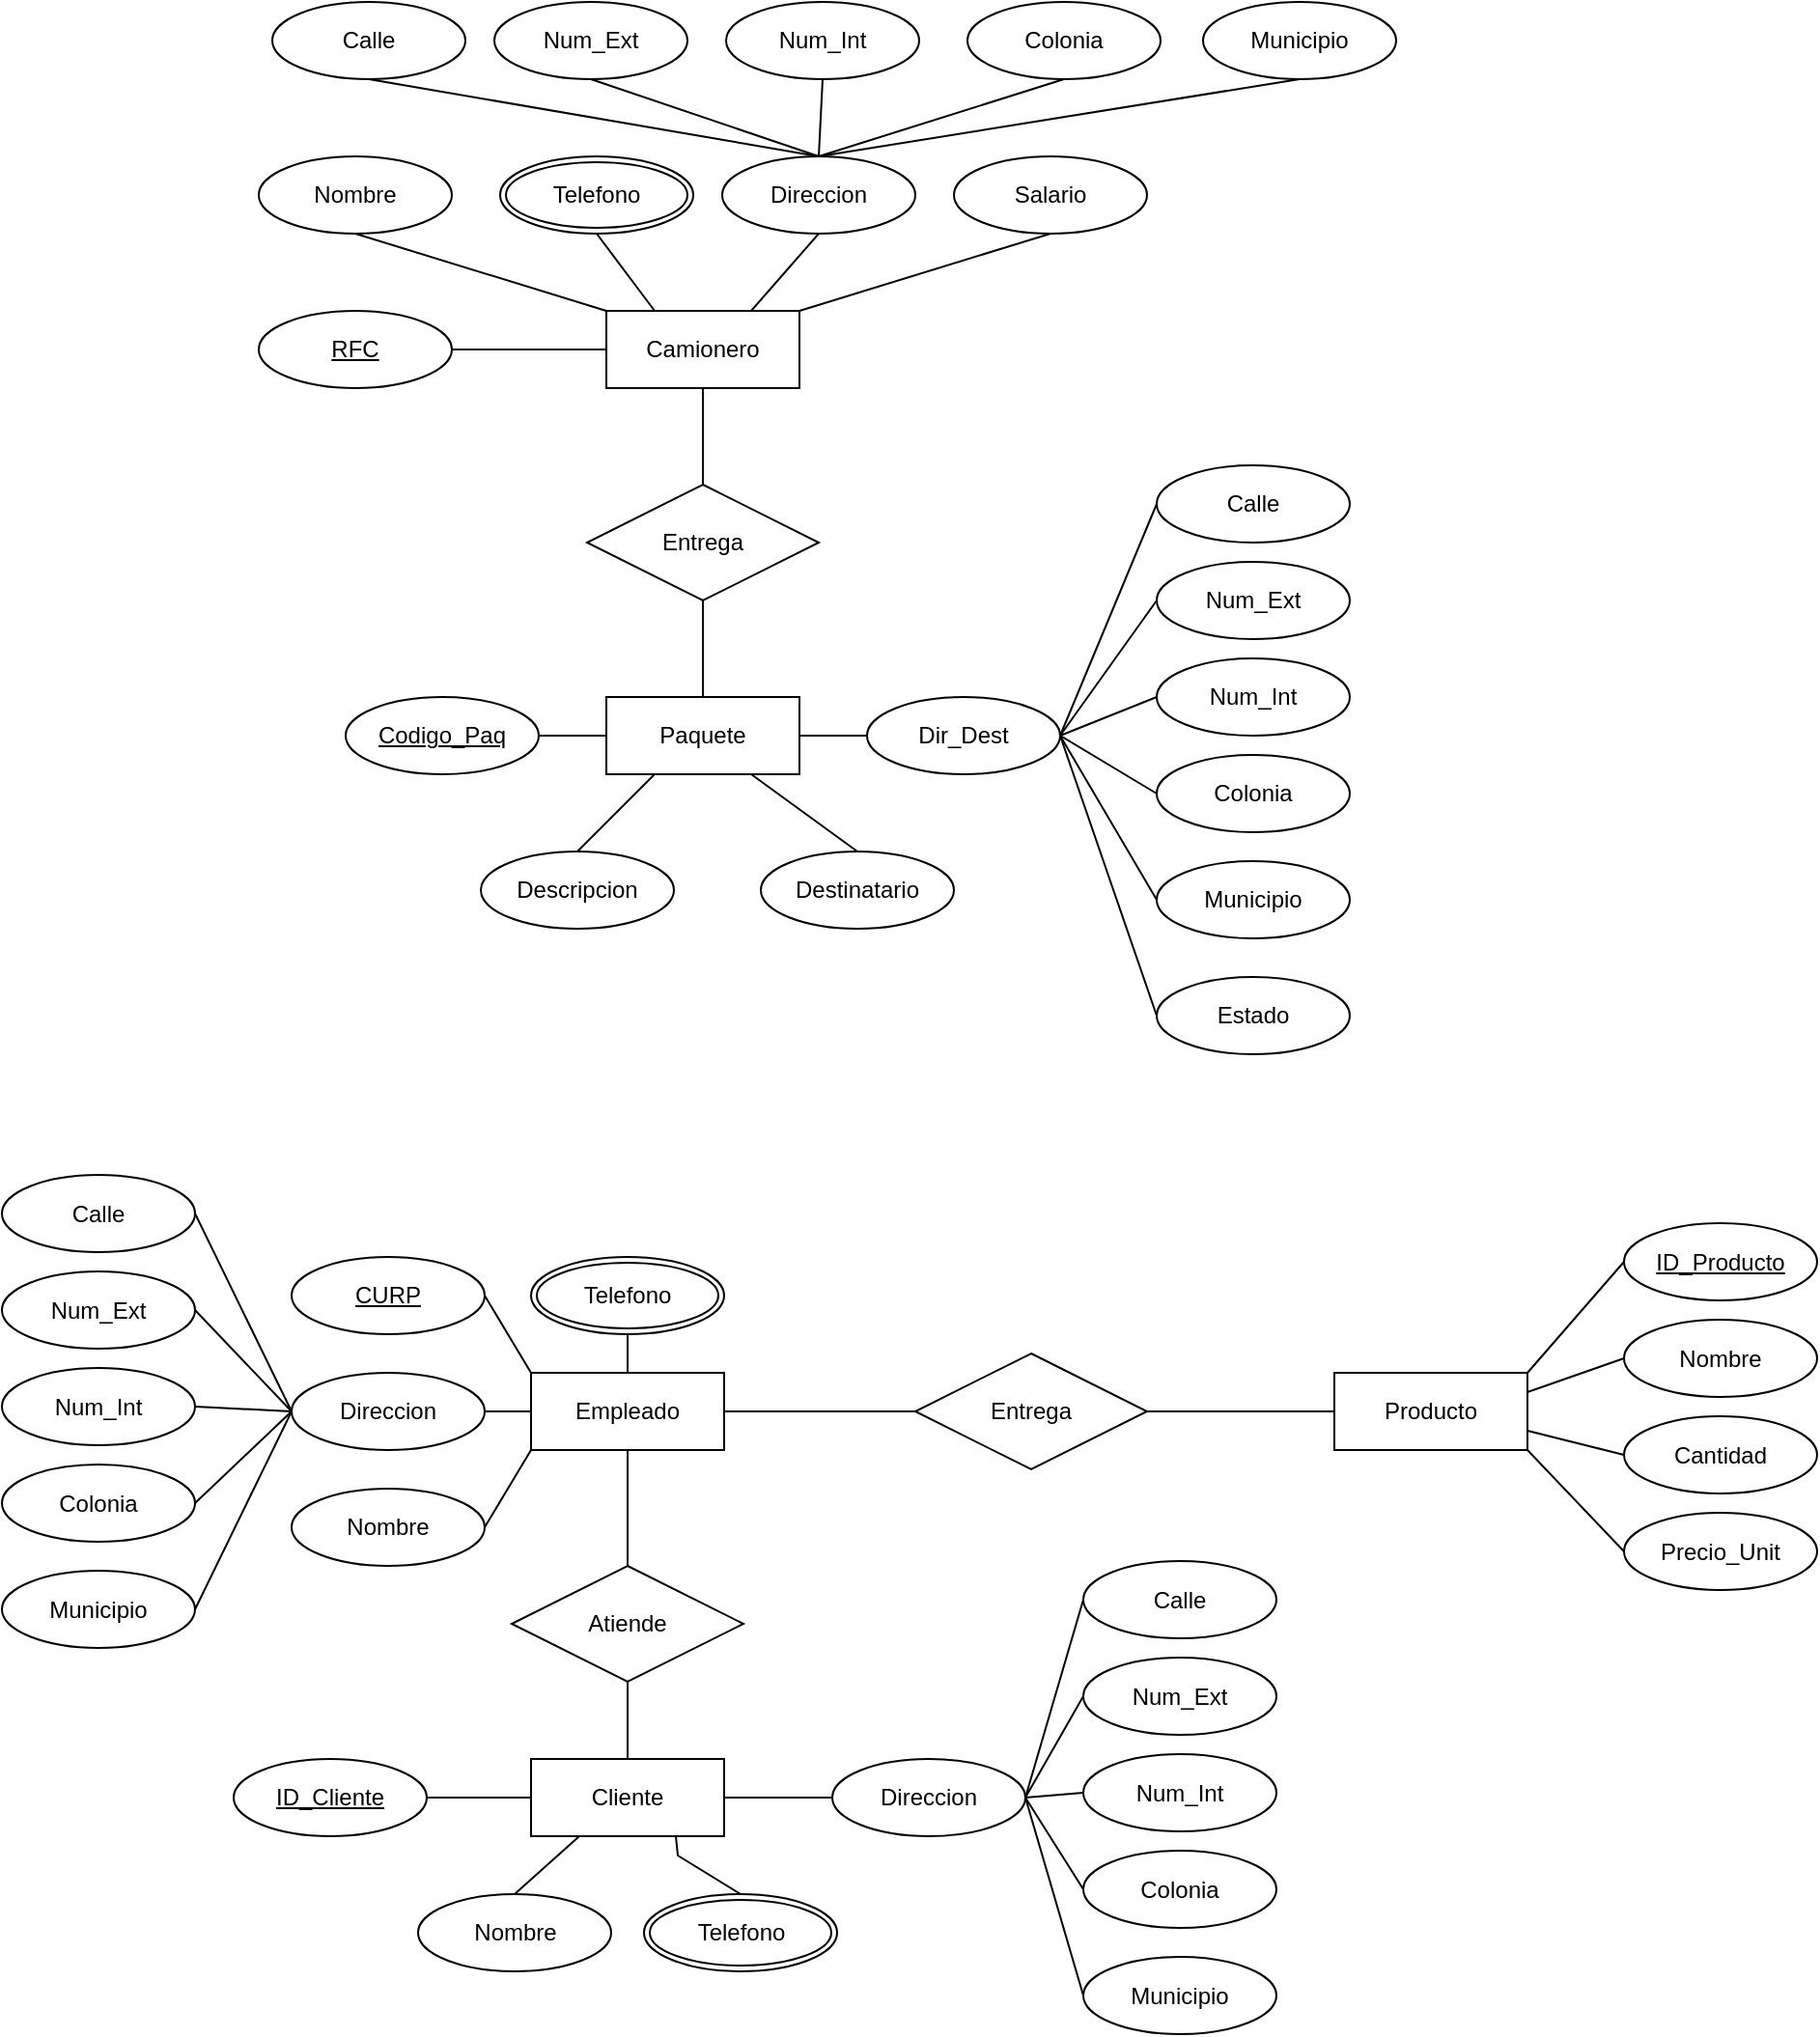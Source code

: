 <mxfile version="24.4.4" type="github">
  <diagram name="Page-1" id="F2wObzFkL9Ld8bVrgQpd">
    <mxGraphModel dx="1434" dy="789" grid="1" gridSize="10" guides="1" tooltips="1" connect="1" arrows="1" fold="1" page="1" pageScale="1" pageWidth="850" pageHeight="1100" math="0" shadow="0">
      <root>
        <mxCell id="0" />
        <mxCell id="1" parent="0" />
        <mxCell id="Nc63QevifEA5sTJZHli5-1" value="Paquete" style="whiteSpace=wrap;html=1;align=center;" vertex="1" parent="1">
          <mxGeometry x="323" y="370" width="100" height="40" as="geometry" />
        </mxCell>
        <mxCell id="Nc63QevifEA5sTJZHli5-2" value="Camionero" style="whiteSpace=wrap;html=1;align=center;" vertex="1" parent="1">
          <mxGeometry x="323" y="170" width="100" height="40" as="geometry" />
        </mxCell>
        <mxCell id="Nc63QevifEA5sTJZHli5-3" value="Entrega" style="shape=rhombus;perimeter=rhombusPerimeter;whiteSpace=wrap;html=1;align=center;" vertex="1" parent="1">
          <mxGeometry x="313" y="260" width="120" height="60" as="geometry" />
        </mxCell>
        <mxCell id="Nc63QevifEA5sTJZHli5-4" value="" style="endArrow=none;html=1;rounded=0;exitX=0.5;exitY=0;exitDx=0;exitDy=0;entryX=0.5;entryY=1;entryDx=0;entryDy=0;" edge="1" parent="1" source="Nc63QevifEA5sTJZHli5-1" target="Nc63QevifEA5sTJZHli5-3">
          <mxGeometry relative="1" as="geometry">
            <mxPoint x="288" y="300" as="sourcePoint" />
            <mxPoint x="448" y="300" as="targetPoint" />
          </mxGeometry>
        </mxCell>
        <mxCell id="Nc63QevifEA5sTJZHli5-5" value="" style="endArrow=none;html=1;rounded=0;exitX=0.5;exitY=1;exitDx=0;exitDy=0;entryX=0.5;entryY=0;entryDx=0;entryDy=0;" edge="1" parent="1" source="Nc63QevifEA5sTJZHli5-2" target="Nc63QevifEA5sTJZHli5-3">
          <mxGeometry relative="1" as="geometry">
            <mxPoint x="288" y="300" as="sourcePoint" />
            <mxPoint x="448" y="300" as="targetPoint" />
          </mxGeometry>
        </mxCell>
        <mxCell id="Nc63QevifEA5sTJZHli5-6" value="Municipio" style="ellipse;whiteSpace=wrap;html=1;align=center;" vertex="1" parent="1">
          <mxGeometry x="632" y="10" width="100" height="40" as="geometry" />
        </mxCell>
        <mxCell id="Nc63QevifEA5sTJZHli5-8" value="Salario" style="ellipse;whiteSpace=wrap;html=1;align=center;" vertex="1" parent="1">
          <mxGeometry x="503" y="90" width="100" height="40" as="geometry" />
        </mxCell>
        <mxCell id="Nc63QevifEA5sTJZHli5-9" value="Direccion" style="ellipse;whiteSpace=wrap;html=1;align=center;" vertex="1" parent="1">
          <mxGeometry x="383" y="90" width="100" height="40" as="geometry" />
        </mxCell>
        <mxCell id="Nc63QevifEA5sTJZHli5-11" value="Nombre" style="ellipse;whiteSpace=wrap;html=1;align=center;" vertex="1" parent="1">
          <mxGeometry x="143" y="90" width="100" height="40" as="geometry" />
        </mxCell>
        <mxCell id="Nc63QevifEA5sTJZHli5-12" value="RFC" style="ellipse;whiteSpace=wrap;html=1;align=center;fontStyle=4;" vertex="1" parent="1">
          <mxGeometry x="143" y="170" width="100" height="40" as="geometry" />
        </mxCell>
        <mxCell id="Nc63QevifEA5sTJZHli5-13" value="Telefono" style="ellipse;shape=doubleEllipse;margin=3;whiteSpace=wrap;html=1;align=center;" vertex="1" parent="1">
          <mxGeometry x="268" y="90" width="100" height="40" as="geometry" />
        </mxCell>
        <mxCell id="Nc63QevifEA5sTJZHli5-15" value="" style="endArrow=none;html=1;rounded=0;exitX=0.5;exitY=1;exitDx=0;exitDy=0;entryX=1;entryY=0;entryDx=0;entryDy=0;" edge="1" parent="1" source="Nc63QevifEA5sTJZHli5-8" target="Nc63QevifEA5sTJZHli5-2">
          <mxGeometry relative="1" as="geometry">
            <mxPoint x="288" y="300" as="sourcePoint" />
            <mxPoint x="448" y="300" as="targetPoint" />
          </mxGeometry>
        </mxCell>
        <mxCell id="Nc63QevifEA5sTJZHli5-16" value="" style="endArrow=none;html=1;rounded=0;exitX=0.75;exitY=0;exitDx=0;exitDy=0;entryX=0.5;entryY=1;entryDx=0;entryDy=0;" edge="1" parent="1" source="Nc63QevifEA5sTJZHli5-2" target="Nc63QevifEA5sTJZHli5-9">
          <mxGeometry relative="1" as="geometry">
            <mxPoint x="288" y="300" as="sourcePoint" />
            <mxPoint x="448" y="300" as="targetPoint" />
          </mxGeometry>
        </mxCell>
        <mxCell id="Nc63QevifEA5sTJZHli5-17" value="" style="endArrow=none;html=1;rounded=0;exitX=0.5;exitY=1;exitDx=0;exitDy=0;entryX=0.25;entryY=0;entryDx=0;entryDy=0;" edge="1" parent="1" source="Nc63QevifEA5sTJZHli5-13" target="Nc63QevifEA5sTJZHli5-2">
          <mxGeometry relative="1" as="geometry">
            <mxPoint x="288" y="300" as="sourcePoint" />
            <mxPoint x="448" y="300" as="targetPoint" />
          </mxGeometry>
        </mxCell>
        <mxCell id="Nc63QevifEA5sTJZHli5-18" value="" style="endArrow=none;html=1;rounded=0;exitX=0.5;exitY=1;exitDx=0;exitDy=0;entryX=0;entryY=0;entryDx=0;entryDy=0;" edge="1" parent="1" source="Nc63QevifEA5sTJZHli5-11" target="Nc63QevifEA5sTJZHli5-2">
          <mxGeometry relative="1" as="geometry">
            <mxPoint x="288" y="300" as="sourcePoint" />
            <mxPoint x="448" y="300" as="targetPoint" />
          </mxGeometry>
        </mxCell>
        <mxCell id="Nc63QevifEA5sTJZHli5-19" value="" style="endArrow=none;html=1;rounded=0;exitX=1;exitY=0.5;exitDx=0;exitDy=0;entryX=0;entryY=0.5;entryDx=0;entryDy=0;" edge="1" parent="1" source="Nc63QevifEA5sTJZHli5-12" target="Nc63QevifEA5sTJZHli5-2">
          <mxGeometry relative="1" as="geometry">
            <mxPoint x="288" y="300" as="sourcePoint" />
            <mxPoint x="448" y="300" as="targetPoint" />
          </mxGeometry>
        </mxCell>
        <mxCell id="Nc63QevifEA5sTJZHli5-20" value="Codigo_Paq" style="ellipse;whiteSpace=wrap;html=1;align=center;fontStyle=4;" vertex="1" parent="1">
          <mxGeometry x="188" y="370" width="100" height="40" as="geometry" />
        </mxCell>
        <mxCell id="Nc63QevifEA5sTJZHli5-21" value="Dir_Dest" style="ellipse;whiteSpace=wrap;html=1;align=center;" vertex="1" parent="1">
          <mxGeometry x="458" y="370" width="100" height="40" as="geometry" />
        </mxCell>
        <mxCell id="Nc63QevifEA5sTJZHli5-22" value="Descripcion" style="ellipse;whiteSpace=wrap;html=1;align=center;" vertex="1" parent="1">
          <mxGeometry x="258" y="450" width="100" height="40" as="geometry" />
        </mxCell>
        <mxCell id="Nc63QevifEA5sTJZHli5-23" value="Destinatario" style="ellipse;whiteSpace=wrap;html=1;align=center;" vertex="1" parent="1">
          <mxGeometry x="403" y="450" width="100" height="40" as="geometry" />
        </mxCell>
        <mxCell id="Nc63QevifEA5sTJZHli5-24" value="" style="endArrow=none;html=1;rounded=0;exitX=0.75;exitY=1;exitDx=0;exitDy=0;entryX=0.5;entryY=0;entryDx=0;entryDy=0;" edge="1" parent="1" source="Nc63QevifEA5sTJZHli5-1" target="Nc63QevifEA5sTJZHli5-23">
          <mxGeometry relative="1" as="geometry">
            <mxPoint x="288" y="300" as="sourcePoint" />
            <mxPoint x="448" y="300" as="targetPoint" />
          </mxGeometry>
        </mxCell>
        <mxCell id="Nc63QevifEA5sTJZHli5-25" value="" style="endArrow=none;html=1;rounded=0;exitX=0.5;exitY=0;exitDx=0;exitDy=0;entryX=0.25;entryY=1;entryDx=0;entryDy=0;" edge="1" parent="1" source="Nc63QevifEA5sTJZHli5-22" target="Nc63QevifEA5sTJZHli5-1">
          <mxGeometry relative="1" as="geometry">
            <mxPoint x="288" y="300" as="sourcePoint" />
            <mxPoint x="448" y="300" as="targetPoint" />
          </mxGeometry>
        </mxCell>
        <mxCell id="Nc63QevifEA5sTJZHli5-26" value="" style="endArrow=none;html=1;rounded=0;exitX=1;exitY=0.5;exitDx=0;exitDy=0;entryX=0;entryY=0.5;entryDx=0;entryDy=0;" edge="1" parent="1" source="Nc63QevifEA5sTJZHli5-1" target="Nc63QevifEA5sTJZHli5-21">
          <mxGeometry relative="1" as="geometry">
            <mxPoint x="288" y="300" as="sourcePoint" />
            <mxPoint x="448" y="300" as="targetPoint" />
          </mxGeometry>
        </mxCell>
        <mxCell id="Nc63QevifEA5sTJZHli5-27" value="" style="endArrow=none;html=1;rounded=0;exitX=1;exitY=0.5;exitDx=0;exitDy=0;entryX=0;entryY=0.5;entryDx=0;entryDy=0;" edge="1" parent="1" source="Nc63QevifEA5sTJZHli5-20" target="Nc63QevifEA5sTJZHli5-1">
          <mxGeometry relative="1" as="geometry">
            <mxPoint x="288" y="300" as="sourcePoint" />
            <mxPoint x="448" y="300" as="targetPoint" />
          </mxGeometry>
        </mxCell>
        <mxCell id="Nc63QevifEA5sTJZHli5-28" value="Colonia" style="ellipse;whiteSpace=wrap;html=1;align=center;" vertex="1" parent="1">
          <mxGeometry x="510" y="10" width="100" height="40" as="geometry" />
        </mxCell>
        <mxCell id="Nc63QevifEA5sTJZHli5-29" value="Num_Int" style="ellipse;whiteSpace=wrap;html=1;align=center;" vertex="1" parent="1">
          <mxGeometry x="385" y="10" width="100" height="40" as="geometry" />
        </mxCell>
        <mxCell id="Nc63QevifEA5sTJZHli5-30" value="Num_Ext" style="ellipse;whiteSpace=wrap;html=1;align=center;" vertex="1" parent="1">
          <mxGeometry x="265" y="10" width="100" height="40" as="geometry" />
        </mxCell>
        <mxCell id="Nc63QevifEA5sTJZHli5-31" value="Calle" style="ellipse;whiteSpace=wrap;html=1;align=center;" vertex="1" parent="1">
          <mxGeometry x="150" y="10" width="100" height="40" as="geometry" />
        </mxCell>
        <mxCell id="Nc63QevifEA5sTJZHli5-32" value="" style="endArrow=none;html=1;rounded=0;exitX=0.5;exitY=1;exitDx=0;exitDy=0;entryX=0.5;entryY=0;entryDx=0;entryDy=0;" edge="1" parent="1" source="Nc63QevifEA5sTJZHli5-31" target="Nc63QevifEA5sTJZHli5-9">
          <mxGeometry relative="1" as="geometry">
            <mxPoint x="288" y="300" as="sourcePoint" />
            <mxPoint x="448" y="300" as="targetPoint" />
          </mxGeometry>
        </mxCell>
        <mxCell id="Nc63QevifEA5sTJZHli5-33" value="" style="endArrow=none;html=1;rounded=0;exitX=0.5;exitY=1;exitDx=0;exitDy=0;entryX=0.5;entryY=0;entryDx=0;entryDy=0;" edge="1" parent="1" source="Nc63QevifEA5sTJZHli5-28" target="Nc63QevifEA5sTJZHli5-9">
          <mxGeometry relative="1" as="geometry">
            <mxPoint x="288" y="300" as="sourcePoint" />
            <mxPoint x="448" y="300" as="targetPoint" />
          </mxGeometry>
        </mxCell>
        <mxCell id="Nc63QevifEA5sTJZHli5-34" value="" style="endArrow=none;html=1;rounded=0;exitX=0.5;exitY=1;exitDx=0;exitDy=0;entryX=0.5;entryY=0;entryDx=0;entryDy=0;" edge="1" parent="1" source="Nc63QevifEA5sTJZHli5-29" target="Nc63QevifEA5sTJZHli5-9">
          <mxGeometry relative="1" as="geometry">
            <mxPoint x="288" y="300" as="sourcePoint" />
            <mxPoint x="448" y="300" as="targetPoint" />
          </mxGeometry>
        </mxCell>
        <mxCell id="Nc63QevifEA5sTJZHli5-35" value="" style="endArrow=none;html=1;rounded=0;exitX=0.5;exitY=1;exitDx=0;exitDy=0;entryX=0.5;entryY=0;entryDx=0;entryDy=0;" edge="1" parent="1" source="Nc63QevifEA5sTJZHli5-30" target="Nc63QevifEA5sTJZHli5-9">
          <mxGeometry relative="1" as="geometry">
            <mxPoint x="288" y="300" as="sourcePoint" />
            <mxPoint x="448" y="300" as="targetPoint" />
          </mxGeometry>
        </mxCell>
        <mxCell id="Nc63QevifEA5sTJZHli5-36" value="Colonia" style="ellipse;whiteSpace=wrap;html=1;align=center;" vertex="1" parent="1">
          <mxGeometry x="608" y="400" width="100" height="40" as="geometry" />
        </mxCell>
        <mxCell id="Nc63QevifEA5sTJZHli5-37" value="Num_Int" style="ellipse;whiteSpace=wrap;html=1;align=center;" vertex="1" parent="1">
          <mxGeometry x="608" y="350" width="100" height="40" as="geometry" />
        </mxCell>
        <mxCell id="Nc63QevifEA5sTJZHli5-38" value="Num_Ext" style="ellipse;whiteSpace=wrap;html=1;align=center;" vertex="1" parent="1">
          <mxGeometry x="608" y="300" width="100" height="40" as="geometry" />
        </mxCell>
        <mxCell id="Nc63QevifEA5sTJZHli5-39" value="Calle" style="ellipse;whiteSpace=wrap;html=1;align=center;" vertex="1" parent="1">
          <mxGeometry x="608" y="250" width="100" height="40" as="geometry" />
        </mxCell>
        <mxCell id="Nc63QevifEA5sTJZHli5-40" value="" style="endArrow=none;html=1;rounded=0;entryX=0;entryY=0.5;entryDx=0;entryDy=0;exitX=1;exitY=0.5;exitDx=0;exitDy=0;" edge="1" parent="1" source="Nc63QevifEA5sTJZHli5-21" target="Nc63QevifEA5sTJZHli5-37">
          <mxGeometry relative="1" as="geometry">
            <mxPoint x="238" y="330" as="sourcePoint" />
            <mxPoint x="398" y="330" as="targetPoint" />
          </mxGeometry>
        </mxCell>
        <mxCell id="Nc63QevifEA5sTJZHli5-41" value="" style="endArrow=none;html=1;rounded=0;entryX=0;entryY=0.5;entryDx=0;entryDy=0;exitX=1;exitY=0.5;exitDx=0;exitDy=0;" edge="1" parent="1" source="Nc63QevifEA5sTJZHli5-21" target="Nc63QevifEA5sTJZHli5-38">
          <mxGeometry relative="1" as="geometry">
            <mxPoint x="238" y="330" as="sourcePoint" />
            <mxPoint x="398" y="330" as="targetPoint" />
          </mxGeometry>
        </mxCell>
        <mxCell id="Nc63QevifEA5sTJZHli5-42" value="" style="endArrow=none;html=1;rounded=0;entryX=0;entryY=0.5;entryDx=0;entryDy=0;exitX=1;exitY=0.5;exitDx=0;exitDy=0;" edge="1" parent="1" source="Nc63QevifEA5sTJZHli5-21" target="Nc63QevifEA5sTJZHli5-39">
          <mxGeometry relative="1" as="geometry">
            <mxPoint x="238" y="330" as="sourcePoint" />
            <mxPoint x="398" y="330" as="targetPoint" />
          </mxGeometry>
        </mxCell>
        <mxCell id="Nc63QevifEA5sTJZHli5-44" value="Estado" style="ellipse;whiteSpace=wrap;html=1;align=center;" vertex="1" parent="1">
          <mxGeometry x="608" y="515" width="100" height="40" as="geometry" />
        </mxCell>
        <mxCell id="Nc63QevifEA5sTJZHli5-45" value="Municipio" style="ellipse;whiteSpace=wrap;html=1;align=center;" vertex="1" parent="1">
          <mxGeometry x="608" y="455" width="100" height="40" as="geometry" />
        </mxCell>
        <mxCell id="Nc63QevifEA5sTJZHli5-46" value="" style="endArrow=none;html=1;rounded=0;entryX=0;entryY=0.5;entryDx=0;entryDy=0;exitX=1;exitY=0.5;exitDx=0;exitDy=0;" edge="1" parent="1" source="Nc63QevifEA5sTJZHli5-21" target="Nc63QevifEA5sTJZHli5-44">
          <mxGeometry relative="1" as="geometry">
            <mxPoint x="238" y="330" as="sourcePoint" />
            <mxPoint x="398" y="330" as="targetPoint" />
          </mxGeometry>
        </mxCell>
        <mxCell id="Nc63QevifEA5sTJZHli5-47" value="" style="endArrow=none;html=1;rounded=0;entryX=0;entryY=0.5;entryDx=0;entryDy=0;exitX=1;exitY=0.5;exitDx=0;exitDy=0;" edge="1" parent="1" source="Nc63QevifEA5sTJZHli5-21" target="Nc63QevifEA5sTJZHli5-45">
          <mxGeometry relative="1" as="geometry">
            <mxPoint x="238" y="330" as="sourcePoint" />
            <mxPoint x="398" y="330" as="targetPoint" />
          </mxGeometry>
        </mxCell>
        <mxCell id="Nc63QevifEA5sTJZHli5-48" value="" style="endArrow=none;html=1;rounded=0;entryX=0;entryY=0.5;entryDx=0;entryDy=0;exitX=1;exitY=0.5;exitDx=0;exitDy=0;" edge="1" parent="1" source="Nc63QevifEA5sTJZHli5-21" target="Nc63QevifEA5sTJZHli5-36">
          <mxGeometry relative="1" as="geometry">
            <mxPoint x="238" y="330" as="sourcePoint" />
            <mxPoint x="398" y="330" as="targetPoint" />
          </mxGeometry>
        </mxCell>
        <mxCell id="Nc63QevifEA5sTJZHli5-49" value="" style="endArrow=none;html=1;rounded=0;entryX=0.5;entryY=1;entryDx=0;entryDy=0;exitX=0.5;exitY=0;exitDx=0;exitDy=0;" edge="1" parent="1" source="Nc63QevifEA5sTJZHli5-9" target="Nc63QevifEA5sTJZHli5-6">
          <mxGeometry relative="1" as="geometry">
            <mxPoint x="360" y="340" as="sourcePoint" />
            <mxPoint x="520" y="340" as="targetPoint" />
          </mxGeometry>
        </mxCell>
        <mxCell id="Nc63QevifEA5sTJZHli5-50" value="Empleado" style="whiteSpace=wrap;html=1;align=center;" vertex="1" parent="1">
          <mxGeometry x="284" y="720" width="100" height="40" as="geometry" />
        </mxCell>
        <mxCell id="Nc63QevifEA5sTJZHli5-51" value="Cliente" style="whiteSpace=wrap;html=1;align=center;" vertex="1" parent="1">
          <mxGeometry x="284" y="920" width="100" height="40" as="geometry" />
        </mxCell>
        <mxCell id="Nc63QevifEA5sTJZHli5-52" value="Producto" style="whiteSpace=wrap;html=1;align=center;" vertex="1" parent="1">
          <mxGeometry x="700" y="720" width="100" height="40" as="geometry" />
        </mxCell>
        <mxCell id="Nc63QevifEA5sTJZHli5-53" value="Entrega" style="shape=rhombus;perimeter=rhombusPerimeter;whiteSpace=wrap;html=1;align=center;" vertex="1" parent="1">
          <mxGeometry x="483" y="710" width="120" height="60" as="geometry" />
        </mxCell>
        <mxCell id="Nc63QevifEA5sTJZHli5-54" value="Atiende" style="shape=rhombus;perimeter=rhombusPerimeter;whiteSpace=wrap;html=1;align=center;" vertex="1" parent="1">
          <mxGeometry x="274" y="820" width="120" height="60" as="geometry" />
        </mxCell>
        <mxCell id="Nc63QevifEA5sTJZHli5-55" value="" style="endArrow=none;html=1;rounded=0;entryX=0;entryY=0.5;entryDx=0;entryDy=0;exitX=1;exitY=0.5;exitDx=0;exitDy=0;" edge="1" parent="1" source="Nc63QevifEA5sTJZHli5-50" target="Nc63QevifEA5sTJZHli5-53">
          <mxGeometry relative="1" as="geometry">
            <mxPoint x="379" y="780" as="sourcePoint" />
            <mxPoint x="399" y="740" as="targetPoint" />
          </mxGeometry>
        </mxCell>
        <mxCell id="Nc63QevifEA5sTJZHli5-57" value="" style="endArrow=none;html=1;rounded=0;exitX=0;exitY=0.5;exitDx=0;exitDy=0;entryX=1;entryY=0.5;entryDx=0;entryDy=0;" edge="1" parent="1" source="Nc63QevifEA5sTJZHli5-52" target="Nc63QevifEA5sTJZHli5-53">
          <mxGeometry relative="1" as="geometry">
            <mxPoint x="313" y="740" as="sourcePoint" />
            <mxPoint x="473" y="740" as="targetPoint" />
          </mxGeometry>
        </mxCell>
        <mxCell id="Nc63QevifEA5sTJZHli5-59" value="" style="endArrow=none;html=1;rounded=0;exitX=0.5;exitY=1;exitDx=0;exitDy=0;entryX=0.5;entryY=0;entryDx=0;entryDy=0;" edge="1" parent="1" source="Nc63QevifEA5sTJZHli5-54" target="Nc63QevifEA5sTJZHli5-51">
          <mxGeometry relative="1" as="geometry">
            <mxPoint x="454" y="830" as="sourcePoint" />
            <mxPoint x="614" y="830" as="targetPoint" />
          </mxGeometry>
        </mxCell>
        <mxCell id="Nc63QevifEA5sTJZHli5-60" value="" style="endArrow=none;html=1;rounded=0;exitX=0.5;exitY=1;exitDx=0;exitDy=0;entryX=0.5;entryY=0;entryDx=0;entryDy=0;" edge="1" parent="1" source="Nc63QevifEA5sTJZHli5-50" target="Nc63QevifEA5sTJZHli5-54">
          <mxGeometry relative="1" as="geometry">
            <mxPoint x="460" y="810" as="sourcePoint" />
            <mxPoint x="620" y="810" as="targetPoint" />
          </mxGeometry>
        </mxCell>
        <mxCell id="Nc63QevifEA5sTJZHli5-61" value="Nombre" style="ellipse;whiteSpace=wrap;html=1;align=center;" vertex="1" parent="1">
          <mxGeometry x="160" y="780" width="100" height="40" as="geometry" />
        </mxCell>
        <mxCell id="Nc63QevifEA5sTJZHli5-62" value="Direccion" style="ellipse;whiteSpace=wrap;html=1;align=center;" vertex="1" parent="1">
          <mxGeometry x="160" y="720" width="100" height="40" as="geometry" />
        </mxCell>
        <mxCell id="Nc63QevifEA5sTJZHli5-63" value="CURP" style="ellipse;whiteSpace=wrap;html=1;align=center;fontStyle=4;" vertex="1" parent="1">
          <mxGeometry x="160" y="660" width="100" height="40" as="geometry" />
        </mxCell>
        <mxCell id="Nc63QevifEA5sTJZHli5-64" value="Telefono" style="ellipse;shape=doubleEllipse;margin=3;whiteSpace=wrap;html=1;align=center;" vertex="1" parent="1">
          <mxGeometry x="284" y="660" width="100" height="40" as="geometry" />
        </mxCell>
        <mxCell id="Nc63QevifEA5sTJZHli5-65" value="" style="endArrow=none;html=1;rounded=0;exitX=1;exitY=0.5;exitDx=0;exitDy=0;entryX=0;entryY=1;entryDx=0;entryDy=0;" edge="1" parent="1" source="Nc63QevifEA5sTJZHli5-61" target="Nc63QevifEA5sTJZHli5-50">
          <mxGeometry relative="1" as="geometry">
            <mxPoint x="357" y="810" as="sourcePoint" />
            <mxPoint x="517" y="810" as="targetPoint" />
          </mxGeometry>
        </mxCell>
        <mxCell id="Nc63QevifEA5sTJZHli5-66" value="" style="endArrow=none;html=1;rounded=0;exitX=1;exitY=0.5;exitDx=0;exitDy=0;entryX=0;entryY=0.5;entryDx=0;entryDy=0;" edge="1" parent="1" source="Nc63QevifEA5sTJZHli5-62" target="Nc63QevifEA5sTJZHli5-50">
          <mxGeometry relative="1" as="geometry">
            <mxPoint x="357" y="810" as="sourcePoint" />
            <mxPoint x="517" y="810" as="targetPoint" />
          </mxGeometry>
        </mxCell>
        <mxCell id="Nc63QevifEA5sTJZHli5-67" value="" style="endArrow=none;html=1;rounded=0;entryX=1;entryY=0.5;entryDx=0;entryDy=0;exitX=0;exitY=0;exitDx=0;exitDy=0;" edge="1" parent="1" source="Nc63QevifEA5sTJZHli5-50" target="Nc63QevifEA5sTJZHli5-63">
          <mxGeometry relative="1" as="geometry">
            <mxPoint x="357" y="810" as="sourcePoint" />
            <mxPoint x="517" y="810" as="targetPoint" />
          </mxGeometry>
        </mxCell>
        <mxCell id="Nc63QevifEA5sTJZHli5-68" value="" style="endArrow=none;html=1;rounded=0;entryX=0.5;entryY=1;entryDx=0;entryDy=0;exitX=0.5;exitY=0;exitDx=0;exitDy=0;" edge="1" parent="1" source="Nc63QevifEA5sTJZHli5-50" target="Nc63QevifEA5sTJZHli5-64">
          <mxGeometry relative="1" as="geometry">
            <mxPoint x="357" y="810" as="sourcePoint" />
            <mxPoint x="517" y="810" as="targetPoint" />
          </mxGeometry>
        </mxCell>
        <mxCell id="Nc63QevifEA5sTJZHli5-69" value="Colonia" style="ellipse;whiteSpace=wrap;html=1;align=center;" vertex="1" parent="1">
          <mxGeometry x="10" y="767.5" width="100" height="40" as="geometry" />
        </mxCell>
        <mxCell id="Nc63QevifEA5sTJZHli5-70" value="Num_Int" style="ellipse;whiteSpace=wrap;html=1;align=center;" vertex="1" parent="1">
          <mxGeometry x="10" y="717.5" width="100" height="40" as="geometry" />
        </mxCell>
        <mxCell id="Nc63QevifEA5sTJZHli5-71" value="Num_Ext" style="ellipse;whiteSpace=wrap;html=1;align=center;" vertex="1" parent="1">
          <mxGeometry x="10" y="667.5" width="100" height="40" as="geometry" />
        </mxCell>
        <mxCell id="Nc63QevifEA5sTJZHli5-72" value="Calle" style="ellipse;whiteSpace=wrap;html=1;align=center;" vertex="1" parent="1">
          <mxGeometry x="10" y="617.5" width="100" height="40" as="geometry" />
        </mxCell>
        <mxCell id="Nc63QevifEA5sTJZHli5-73" value="Municipio" style="ellipse;whiteSpace=wrap;html=1;align=center;" vertex="1" parent="1">
          <mxGeometry x="10" y="822.5" width="100" height="40" as="geometry" />
        </mxCell>
        <mxCell id="Nc63QevifEA5sTJZHli5-74" value="" style="endArrow=none;html=1;rounded=0;exitX=1;exitY=0.5;exitDx=0;exitDy=0;entryX=0;entryY=0.5;entryDx=0;entryDy=0;" edge="1" parent="1" source="Nc63QevifEA5sTJZHli5-73" target="Nc63QevifEA5sTJZHli5-62">
          <mxGeometry relative="1" as="geometry">
            <mxPoint x="340" y="600" as="sourcePoint" />
            <mxPoint x="500" y="600" as="targetPoint" />
          </mxGeometry>
        </mxCell>
        <mxCell id="Nc63QevifEA5sTJZHli5-75" value="" style="endArrow=none;html=1;rounded=0;exitX=1;exitY=0.5;exitDx=0;exitDy=0;entryX=0;entryY=0.5;entryDx=0;entryDy=0;" edge="1" parent="1" source="Nc63QevifEA5sTJZHli5-69" target="Nc63QevifEA5sTJZHli5-62">
          <mxGeometry relative="1" as="geometry">
            <mxPoint x="340" y="600" as="sourcePoint" />
            <mxPoint x="500" y="600" as="targetPoint" />
          </mxGeometry>
        </mxCell>
        <mxCell id="Nc63QevifEA5sTJZHli5-76" value="" style="endArrow=none;html=1;rounded=0;exitX=1;exitY=0.5;exitDx=0;exitDy=0;entryX=0;entryY=0.5;entryDx=0;entryDy=0;" edge="1" parent="1" source="Nc63QevifEA5sTJZHli5-70" target="Nc63QevifEA5sTJZHli5-62">
          <mxGeometry relative="1" as="geometry">
            <mxPoint x="340" y="600" as="sourcePoint" />
            <mxPoint x="500" y="600" as="targetPoint" />
          </mxGeometry>
        </mxCell>
        <mxCell id="Nc63QevifEA5sTJZHli5-77" value="" style="endArrow=none;html=1;rounded=0;exitX=1;exitY=0.5;exitDx=0;exitDy=0;entryX=0;entryY=0.5;entryDx=0;entryDy=0;" edge="1" parent="1" source="Nc63QevifEA5sTJZHli5-71" target="Nc63QevifEA5sTJZHli5-62">
          <mxGeometry relative="1" as="geometry">
            <mxPoint x="340" y="600" as="sourcePoint" />
            <mxPoint x="500" y="600" as="targetPoint" />
          </mxGeometry>
        </mxCell>
        <mxCell id="Nc63QevifEA5sTJZHli5-78" value="" style="endArrow=none;html=1;rounded=0;exitX=1;exitY=0.5;exitDx=0;exitDy=0;entryX=0;entryY=0.5;entryDx=0;entryDy=0;" edge="1" parent="1" source="Nc63QevifEA5sTJZHli5-72" target="Nc63QevifEA5sTJZHli5-62">
          <mxGeometry relative="1" as="geometry">
            <mxPoint x="340" y="600" as="sourcePoint" />
            <mxPoint x="500" y="600" as="targetPoint" />
          </mxGeometry>
        </mxCell>
        <mxCell id="Nc63QevifEA5sTJZHli5-79" value="Nombre" style="ellipse;whiteSpace=wrap;html=1;align=center;" vertex="1" parent="1">
          <mxGeometry x="225.5" y="990" width="100" height="40" as="geometry" />
        </mxCell>
        <mxCell id="Nc63QevifEA5sTJZHli5-80" value="ID_Cliente" style="ellipse;whiteSpace=wrap;html=1;align=center;fontStyle=4;" vertex="1" parent="1">
          <mxGeometry x="130" y="920" width="100" height="40" as="geometry" />
        </mxCell>
        <mxCell id="Nc63QevifEA5sTJZHli5-81" value="Telefono" style="ellipse;shape=doubleEllipse;margin=3;whiteSpace=wrap;html=1;align=center;" vertex="1" parent="1">
          <mxGeometry x="342.5" y="990" width="100" height="40" as="geometry" />
        </mxCell>
        <mxCell id="Nc63QevifEA5sTJZHli5-82" value="Direccion" style="ellipse;whiteSpace=wrap;html=1;align=center;" vertex="1" parent="1">
          <mxGeometry x="440" y="920" width="100" height="40" as="geometry" />
        </mxCell>
        <mxCell id="Nc63QevifEA5sTJZHli5-83" value="" style="endArrow=none;html=1;rounded=0;exitX=1;exitY=0.5;exitDx=0;exitDy=0;entryX=0;entryY=0.5;entryDx=0;entryDy=0;" edge="1" parent="1" source="Nc63QevifEA5sTJZHli5-51" target="Nc63QevifEA5sTJZHli5-82">
          <mxGeometry relative="1" as="geometry">
            <mxPoint x="340" y="870" as="sourcePoint" />
            <mxPoint x="500" y="870" as="targetPoint" />
          </mxGeometry>
        </mxCell>
        <mxCell id="Nc63QevifEA5sTJZHli5-84" value="" style="endArrow=none;html=1;rounded=0;exitX=0.75;exitY=1;exitDx=0;exitDy=0;entryX=0.5;entryY=0;entryDx=0;entryDy=0;" edge="1" parent="1" source="Nc63QevifEA5sTJZHli5-51" target="Nc63QevifEA5sTJZHli5-81">
          <mxGeometry relative="1" as="geometry">
            <mxPoint x="340" y="870" as="sourcePoint" />
            <mxPoint x="500" y="870" as="targetPoint" />
            <Array as="points">
              <mxPoint x="360" y="970" />
            </Array>
          </mxGeometry>
        </mxCell>
        <mxCell id="Nc63QevifEA5sTJZHli5-85" value="" style="endArrow=none;html=1;rounded=0;exitX=0.5;exitY=0;exitDx=0;exitDy=0;entryX=0.25;entryY=1;entryDx=0;entryDy=0;" edge="1" parent="1" source="Nc63QevifEA5sTJZHli5-79" target="Nc63QevifEA5sTJZHli5-51">
          <mxGeometry relative="1" as="geometry">
            <mxPoint x="340" y="870" as="sourcePoint" />
            <mxPoint x="500" y="870" as="targetPoint" />
          </mxGeometry>
        </mxCell>
        <mxCell id="Nc63QevifEA5sTJZHli5-86" value="" style="endArrow=none;html=1;rounded=0;exitX=1;exitY=0.5;exitDx=0;exitDy=0;entryX=0;entryY=0.5;entryDx=0;entryDy=0;" edge="1" parent="1" source="Nc63QevifEA5sTJZHli5-80" target="Nc63QevifEA5sTJZHli5-51">
          <mxGeometry relative="1" as="geometry">
            <mxPoint x="340" y="870" as="sourcePoint" />
            <mxPoint x="500" y="870" as="targetPoint" />
          </mxGeometry>
        </mxCell>
        <mxCell id="Nc63QevifEA5sTJZHli5-87" value="Colonia" style="ellipse;whiteSpace=wrap;html=1;align=center;" vertex="1" parent="1">
          <mxGeometry x="570" y="967.5" width="100" height="40" as="geometry" />
        </mxCell>
        <mxCell id="Nc63QevifEA5sTJZHli5-88" value="Num_Int" style="ellipse;whiteSpace=wrap;html=1;align=center;" vertex="1" parent="1">
          <mxGeometry x="570" y="917.5" width="100" height="40" as="geometry" />
        </mxCell>
        <mxCell id="Nc63QevifEA5sTJZHli5-89" value="Num_Ext" style="ellipse;whiteSpace=wrap;html=1;align=center;" vertex="1" parent="1">
          <mxGeometry x="570" y="867.5" width="100" height="40" as="geometry" />
        </mxCell>
        <mxCell id="Nc63QevifEA5sTJZHli5-90" value="Calle" style="ellipse;whiteSpace=wrap;html=1;align=center;" vertex="1" parent="1">
          <mxGeometry x="570" y="817.5" width="100" height="40" as="geometry" />
        </mxCell>
        <mxCell id="Nc63QevifEA5sTJZHli5-91" value="Municipio" style="ellipse;whiteSpace=wrap;html=1;align=center;" vertex="1" parent="1">
          <mxGeometry x="570" y="1022.5" width="100" height="40" as="geometry" />
        </mxCell>
        <mxCell id="Nc63QevifEA5sTJZHli5-92" value="" style="endArrow=none;html=1;rounded=0;exitX=1;exitY=0.5;exitDx=0;exitDy=0;entryX=0;entryY=0.5;entryDx=0;entryDy=0;" edge="1" parent="1" source="Nc63QevifEA5sTJZHli5-82" target="Nc63QevifEA5sTJZHli5-91">
          <mxGeometry relative="1" as="geometry">
            <mxPoint x="340" y="870" as="sourcePoint" />
            <mxPoint x="500" y="870" as="targetPoint" />
          </mxGeometry>
        </mxCell>
        <mxCell id="Nc63QevifEA5sTJZHli5-93" value="" style="endArrow=none;html=1;rounded=0;exitX=1;exitY=0.5;exitDx=0;exitDy=0;entryX=0;entryY=0.5;entryDx=0;entryDy=0;" edge="1" parent="1" source="Nc63QevifEA5sTJZHli5-82" target="Nc63QevifEA5sTJZHli5-87">
          <mxGeometry relative="1" as="geometry">
            <mxPoint x="340" y="870" as="sourcePoint" />
            <mxPoint x="500" y="870" as="targetPoint" />
          </mxGeometry>
        </mxCell>
        <mxCell id="Nc63QevifEA5sTJZHli5-94" value="" style="endArrow=none;html=1;rounded=0;exitX=1;exitY=0.5;exitDx=0;exitDy=0;entryX=0;entryY=0.5;entryDx=0;entryDy=0;" edge="1" parent="1" source="Nc63QevifEA5sTJZHli5-82" target="Nc63QevifEA5sTJZHli5-88">
          <mxGeometry relative="1" as="geometry">
            <mxPoint x="340" y="870" as="sourcePoint" />
            <mxPoint x="500" y="870" as="targetPoint" />
          </mxGeometry>
        </mxCell>
        <mxCell id="Nc63QevifEA5sTJZHli5-95" value="" style="endArrow=none;html=1;rounded=0;exitX=1;exitY=0.5;exitDx=0;exitDy=0;entryX=0;entryY=0.5;entryDx=0;entryDy=0;" edge="1" parent="1" source="Nc63QevifEA5sTJZHli5-82" target="Nc63QevifEA5sTJZHli5-89">
          <mxGeometry relative="1" as="geometry">
            <mxPoint x="340" y="870" as="sourcePoint" />
            <mxPoint x="500" y="870" as="targetPoint" />
          </mxGeometry>
        </mxCell>
        <mxCell id="Nc63QevifEA5sTJZHli5-96" value="" style="endArrow=none;html=1;rounded=0;exitX=1;exitY=0.5;exitDx=0;exitDy=0;entryX=0;entryY=0.5;entryDx=0;entryDy=0;" edge="1" parent="1" source="Nc63QevifEA5sTJZHli5-82" target="Nc63QevifEA5sTJZHli5-90">
          <mxGeometry relative="1" as="geometry">
            <mxPoint x="340" y="870" as="sourcePoint" />
            <mxPoint x="500" y="870" as="targetPoint" />
          </mxGeometry>
        </mxCell>
        <mxCell id="Nc63QevifEA5sTJZHli5-97" value="ID_Producto" style="ellipse;whiteSpace=wrap;html=1;align=center;fontStyle=4;" vertex="1" parent="1">
          <mxGeometry x="850" y="642.5" width="100" height="40" as="geometry" />
        </mxCell>
        <mxCell id="Nc63QevifEA5sTJZHli5-98" value="Nombre" style="ellipse;whiteSpace=wrap;html=1;align=center;" vertex="1" parent="1">
          <mxGeometry x="850" y="692.5" width="100" height="40" as="geometry" />
        </mxCell>
        <mxCell id="Nc63QevifEA5sTJZHli5-99" value="Cantidad" style="ellipse;whiteSpace=wrap;html=1;align=center;" vertex="1" parent="1">
          <mxGeometry x="850" y="742.5" width="100" height="40" as="geometry" />
        </mxCell>
        <mxCell id="Nc63QevifEA5sTJZHli5-100" value="Precio_Unit" style="ellipse;whiteSpace=wrap;html=1;align=center;" vertex="1" parent="1">
          <mxGeometry x="850" y="792.5" width="100" height="40" as="geometry" />
        </mxCell>
        <mxCell id="Nc63QevifEA5sTJZHli5-101" value="" style="endArrow=none;html=1;rounded=0;entryX=0;entryY=0.5;entryDx=0;entryDy=0;exitX=1;exitY=1;exitDx=0;exitDy=0;" edge="1" parent="1" source="Nc63QevifEA5sTJZHli5-52" target="Nc63QevifEA5sTJZHli5-100">
          <mxGeometry relative="1" as="geometry">
            <mxPoint x="340" y="780" as="sourcePoint" />
            <mxPoint x="500" y="780" as="targetPoint" />
          </mxGeometry>
        </mxCell>
        <mxCell id="Nc63QevifEA5sTJZHli5-102" value="" style="endArrow=none;html=1;rounded=0;entryX=0;entryY=0.5;entryDx=0;entryDy=0;exitX=1;exitY=0.75;exitDx=0;exitDy=0;" edge="1" parent="1" source="Nc63QevifEA5sTJZHli5-52" target="Nc63QevifEA5sTJZHli5-99">
          <mxGeometry relative="1" as="geometry">
            <mxPoint x="340" y="780" as="sourcePoint" />
            <mxPoint x="500" y="780" as="targetPoint" />
          </mxGeometry>
        </mxCell>
        <mxCell id="Nc63QevifEA5sTJZHli5-103" value="" style="endArrow=none;html=1;rounded=0;entryX=0;entryY=0.5;entryDx=0;entryDy=0;exitX=1;exitY=0.25;exitDx=0;exitDy=0;" edge="1" parent="1" source="Nc63QevifEA5sTJZHli5-52" target="Nc63QevifEA5sTJZHli5-98">
          <mxGeometry relative="1" as="geometry">
            <mxPoint x="340" y="780" as="sourcePoint" />
            <mxPoint x="500" y="780" as="targetPoint" />
          </mxGeometry>
        </mxCell>
        <mxCell id="Nc63QevifEA5sTJZHli5-104" value="" style="endArrow=none;html=1;rounded=0;entryX=1;entryY=0;entryDx=0;entryDy=0;exitX=0;exitY=0.5;exitDx=0;exitDy=0;" edge="1" parent="1" source="Nc63QevifEA5sTJZHli5-97" target="Nc63QevifEA5sTJZHli5-52">
          <mxGeometry relative="1" as="geometry">
            <mxPoint x="340" y="780" as="sourcePoint" />
            <mxPoint x="500" y="780" as="targetPoint" />
          </mxGeometry>
        </mxCell>
      </root>
    </mxGraphModel>
  </diagram>
</mxfile>
